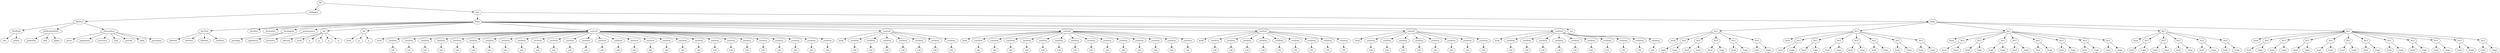 digraph Tree {
	"t0" [label = "TEI"];
	"t1" [label = "teiHeader"];
	"t2" [label = "fileDesc"];
	"t3" [label = "titleStmt"];
	"t4" [label = "title"];
	"t5" [label = "author"];
	"t6" [label = "publicationStmt"];
	"t7" [label = "publisher"];
	"t8" [label = "idno"];
	"t9" [label = "rights"];
	"t10" [label = "SourceDesc"];
	"t11" [label = "genre"];
	"t12" [label = "inspiration"];
	"t13" [label = "structure"];
	"t14" [label = "type"];
	"t15" [label = "periode"];
	"t16" [label = "taille"];
	"t17" [label = "permalien"];
	"t18" [label = "text"];
	"t19" [label = "front"];
	"t20" [label = "docTitle"];
	"t21" [label = "titlePart"];
	"t22" [label = "titlePart"];
	"t23" [label = "titlePart"];
	"t24" [label = "titlePart"];
	"t25" [label = "docDate"];
	"t26" [label = "docAuthor"];
	"t27" [label = "docImprint"];
	"t28" [label = "privilege"];
	"t29" [label = "imprimeur"];
	"t30" [label = "performance"];
	"t31" [label = "premiere"];
	"t32" [label = "div"];
	"t33" [label = "adresse"];
	"t34" [label = "head"];
	"t35" [label = "p"];
	"t36" [label = "p"];
	"t37" [label = "p"];
	"t38" [label = "p"];
	"t39" [label = "div"];
	"t40" [label = "head"];
	"t41" [label = "p"];
	"t42" [label = "p"];
	"t43" [label = "castList"];
	"t44" [label = "head"];
	"t45" [label = "castItem"];
	"t46" [label = "role"];
	"t47" [label = "castItem"];
	"t48" [label = "role"];
	"t49" [label = "castItem"];
	"t50" [label = "role"];
	"t51" [label = "castItem"];
	"t52" [label = "role"];
	"t53" [label = "castItem"];
	"t54" [label = "role"];
	"t55" [label = "castItem"];
	"t56" [label = "role"];
	"t57" [label = "castItem"];
	"t58" [label = "role"];
	"t59" [label = "castItem"];
	"t60" [label = "role"];
	"t61" [label = "castItem"];
	"t62" [label = "role"];
	"t63" [label = "castItem"];
	"t64" [label = "role"];
	"t65" [label = "castItem"];
	"t66" [label = "role"];
	"t67" [label = "castItem"];
	"t68" [label = "role"];
	"t69" [label = "castItem"];
	"t70" [label = "role"];
	"t71" [label = "castItem"];
	"t72" [label = "role"];
	"t73" [label = "castItem"];
	"t74" [label = "role"];
	"t75" [label = "castItem"];
	"t76" [label = "role"];
	"t77" [label = "castItem"];
	"t78" [label = "role"];
	"t79" [label = "castItem"];
	"t80" [label = "role"];
	"t81" [label = "castItem"];
	"t82" [label = "role"];
	"t83" [label = "castItem"];
	"t84" [label = "role"];
	"t85" [label = "castItem"];
	"t86" [label = "role"];
	"t87" [label = "castItem"];
	"t88" [label = "role"];
	"t89" [label = "castItem"];
	"t90" [label = "role"];
	"t91" [label = "castItem"];
	"t92" [label = "role"];
	"t93" [label = "castItem"];
	"t94" [label = "role"];
	"t95" [label = "castItem"];
	"t96" [label = "role"];
	"t97" [label = "castItem"];
	"t98" [label = "role"];
	"t99" [label = "castItem"];
	"t100" [label = "role"];
	"t101" [label = "castList"];
	"t102" [label = "head"];
	"t103" [label = "castItem"];
	"t104" [label = "role"];
	"t105" [label = "castItem"];
	"t106" [label = "role"];
	"t107" [label = "castItem"];
	"t108" [label = "role"];
	"t109" [label = "castItem"];
	"t110" [label = "role"];
	"t111" [label = "castItem"];
	"t112" [label = "role"];
	"t113" [label = "castItem"];
	"t114" [label = "role"];
	"t115" [label = "castItem"];
	"t116" [label = "role"];
	"t117" [label = "castList"];
	"t118" [label = "head"];
	"t119" [label = "castItem"];
	"t120" [label = "role"];
	"t121" [label = "castItem"];
	"t122" [label = "role"];
	"t123" [label = "castItem"];
	"t124" [label = "role"];
	"t125" [label = "castItem"];
	"t126" [label = "role"];
	"t127" [label = "castItem"];
	"t128" [label = "role"];
	"t129" [label = "castItem"];
	"t130" [label = "role"];
	"t131" [label = "castItem"];
	"t132" [label = "role"];
	"t133" [label = "castItem"];
	"t134" [label = "role"];
	"t135" [label = "castItem"];
	"t136" [label = "role"];
	"t137" [label = "castItem"];
	"t138" [label = "role"];
	"t139" [label = "castItem"];
	"t140" [label = "role"];
	"t141" [label = "castItem"];
	"t142" [label = "role"];
	"t143" [label = "castItem"];
	"t144" [label = "role"];
	"t145" [label = "castItem"];
	"t146" [label = "role"];
	"t147" [label = "castList"];
	"t148" [label = "head"];
	"t149" [label = "castItem"];
	"t150" [label = "role"];
	"t151" [label = "castItem"];
	"t152" [label = "role"];
	"t153" [label = "castItem"];
	"t154" [label = "role"];
	"t155" [label = "castItem"];
	"t156" [label = "role"];
	"t157" [label = "castItem"];
	"t158" [label = "role"];
	"t159" [label = "castItem"];
	"t160" [label = "role"];
	"t161" [label = "castItem"];
	"t162" [label = "role"];
	"t163" [label = "castItem"];
	"t164" [label = "role"];
	"t165" [label = "castItem"];
	"t166" [label = "role"];
	"t167" [label = "castList"];
	"t168" [label = "head"];
	"t169" [label = "castItem"];
	"t170" [label = "role"];
	"t171" [label = "castItem"];
	"t172" [label = "role"];
	"t173" [label = "castItem"];
	"t174" [label = "role"];
	"t175" [label = "castItem"];
	"t176" [label = "role"];
	"t177" [label = "castItem"];
	"t178" [label = "role"];
	"t179" [label = "castItem"];
	"t180" [label = "role"];
	"t181" [label = "castItem"];
	"t182" [label = "role"];
	"t183" [label = "castItem"];
	"t184" [label = "role"];
	"t185" [label = "castList"];
	"t186" [label = "head"];
	"t187" [label = "castItem"];
	"t188" [label = "role"];
	"t189" [label = "castItem"];
	"t190" [label = "role"];
	"t191" [label = "castItem"];
	"t192" [label = "role"];
	"t193" [label = "castItem"];
	"t194" [label = "role"];
	"t195" [label = "castItem"];
	"t196" [label = "role"];
	"t197" [label = "castItem"];
	"t198" [label = "role"];
	"t199" [label = "castItem"];
	"t200" [label = "role"];
	"t201" [label = "castItem"];
	"t202" [label = "role"];
	"t203" [label = "castItem"];
	"t204" [label = "role"];
	"t205" [label = "castItem"];
	"t206" [label = "role"];
	"t207" [label = "set"];
	"t208" [label = "body"];
	"t209" [label = "div1"];
	"t210" [label = "head"];
	"t211" [label = "div2"];
	"t212" [label = "head"];
	"t213" [label = "stage"];
	"t214" [label = "div2"];
	"t215" [label = "head"];
	"t216" [label = "stage"];
	"t217" [label = "div2"];
	"t218" [label = "head"];
	"t219" [label = "stage"];
	"t220" [label = "div2"];
	"t221" [label = "head"];
	"t222" [label = "stage"];
	"t223" [label = "div2"];
	"t224" [label = "head"];
	"t225" [label = "stage"];
	"t226" [label = "div1"];
	"t227" [label = "head"];
	"t228" [label = "div2"];
	"t229" [label = "head"];
	"t230" [label = "stage"];
	"t231" [label = "div2"];
	"t232" [label = "head"];
	"t233" [label = "stage"];
	"t234" [label = "div2"];
	"t235" [label = "head"];
	"t236" [label = "stage"];
	"t237" [label = "div2"];
	"t238" [label = "head"];
	"t239" [label = "stage"];
	"t240" [label = "div2"];
	"t241" [label = "head"];
	"t242" [label = "stage"];
	"t243" [label = "div2"];
	"t244" [label = "head"];
	"t245" [label = "stage"];
	"t246" [label = "div2"];
	"t247" [label = "head"];
	"t248" [label = "stage"];
	"t249" [label = "div1"];
	"t250" [label = "head"];
	"t251" [label = "div2"];
	"t252" [label = "head"];
	"t253" [label = "stage"];
	"t254" [label = "div2"];
	"t255" [label = "head"];
	"t256" [label = "stage"];
	"t257" [label = "div2"];
	"t258" [label = "head"];
	"t259" [label = "stage"];
	"t260" [label = "div2"];
	"t261" [label = "head"];
	"t262" [label = "stage"];
	"t263" [label = "div2"];
	"t264" [label = "head"];
	"t265" [label = "stage"];
	"t266" [label = "div2"];
	"t267" [label = "head"];
	"t268" [label = "stage"];
	"t269" [label = "div2"];
	"t270" [label = "head"];
	"t271" [label = "stage"];
	"t272" [label = "div2"];
	"t273" [label = "head"];
	"t274" [label = "stage"];
	"t275" [label = "div1"];
	"t276" [label = "head"];
	"t277" [label = "div2"];
	"t278" [label = "head"];
	"t279" [label = "stage"];
	"t280" [label = "div2"];
	"t281" [label = "head"];
	"t282" [label = "stage"];
	"t283" [label = "div2"];
	"t284" [label = "head"];
	"t285" [label = "stage"];
	"t286" [label = "div2"];
	"t287" [label = "head"];
	"t288" [label = "stage"];
	"t289" [label = "div2"];
	"t290" [label = "head"];
	"t291" [label = "stage"];
	"t292" [label = "div1"];
	"t293" [label = "head"];
	"t294" [label = "div2"];
	"t295" [label = "head"];
	"t296" [label = "stage"];
	"t297" [label = "div2"];
	"t298" [label = "head"];
	"t299" [label = "stage"];
	"t300" [label = "div2"];
	"t301" [label = "head"];
	"t302" [label = "stage"];
	"t303" [label = "div2"];
	"t304" [label = "head"];
	"t305" [label = "stage"];
	"t306" [label = "div2"];
	"t307" [label = "head"];
	"t308" [label = "stage"];
	"t309" [label = "div2"];
	"t310" [label = "head"];
	"t311" [label = "stage"];
	"t312" [label = "div2"];
	"t313" [label = "head"];
	"t314" [label = "stage"];
	"t315" [label = "div2"];
	"t316" [label = "head"];
	"t317" [label = "stage"];
	"t318" [label = "div2"];
	"t319" [label = "head"];
	"t320" [label = "stage"];
	"t321" [label = "div2"];
	"t322" [label = "head"];
	"t323" [label = "stage"];
	"t324" [label = "div2"];
	"t325" [label = "head"];
	"t326" [label = "stage"];
	"t0" -> "t1";
	"t1" -> "t2";
	"t2" -> "t3";
	"t3" -> "t4";
	"t3" -> "t5";
	"t2" -> "t6";
	"t6" -> "t7";
	"t6" -> "t8";
	"t6" -> "t9";
	"t2" -> "t10";
	"t10" -> "t11";
	"t10" -> "t12";
	"t10" -> "t13";
	"t10" -> "t14";
	"t10" -> "t15";
	"t10" -> "t16";
	"t10" -> "t17";
	"t0" -> "t18";
	"t18" -> "t19";
	"t19" -> "t20";
	"t20" -> "t21";
	"t20" -> "t22";
	"t20" -> "t23";
	"t20" -> "t24";
	"t19" -> "t25";
	"t19" -> "t26";
	"t19" -> "t27";
	"t27" -> "t28";
	"t27" -> "t29";
	"t19" -> "t30";
	"t30" -> "t31";
	"t19" -> "t32";
	"t32" -> "t33";
	"t32" -> "t34";
	"t32" -> "t35";
	"t32" -> "t36";
	"t32" -> "t37";
	"t32" -> "t38";
	"t19" -> "t39";
	"t39" -> "t40";
	"t39" -> "t41";
	"t39" -> "t42";
	"t19" -> "t43";
	"t43" -> "t44";
	"t43" -> "t45";
	"t45" -> "t46";
	"t43" -> "t47";
	"t47" -> "t48";
	"t43" -> "t49";
	"t49" -> "t50";
	"t43" -> "t51";
	"t51" -> "t52";
	"t43" -> "t53";
	"t53" -> "t54";
	"t43" -> "t55";
	"t55" -> "t56";
	"t43" -> "t57";
	"t57" -> "t58";
	"t43" -> "t59";
	"t59" -> "t60";
	"t43" -> "t61";
	"t61" -> "t62";
	"t43" -> "t63";
	"t63" -> "t64";
	"t43" -> "t65";
	"t65" -> "t66";
	"t43" -> "t67";
	"t67" -> "t68";
	"t43" -> "t69";
	"t69" -> "t70";
	"t43" -> "t71";
	"t71" -> "t72";
	"t43" -> "t73";
	"t73" -> "t74";
	"t43" -> "t75";
	"t75" -> "t76";
	"t43" -> "t77";
	"t77" -> "t78";
	"t43" -> "t79";
	"t79" -> "t80";
	"t43" -> "t81";
	"t81" -> "t82";
	"t43" -> "t83";
	"t83" -> "t84";
	"t43" -> "t85";
	"t85" -> "t86";
	"t43" -> "t87";
	"t87" -> "t88";
	"t43" -> "t89";
	"t89" -> "t90";
	"t43" -> "t91";
	"t91" -> "t92";
	"t43" -> "t93";
	"t93" -> "t94";
	"t43" -> "t95";
	"t95" -> "t96";
	"t43" -> "t97";
	"t97" -> "t98";
	"t43" -> "t99";
	"t99" -> "t100";
	"t19" -> "t101";
	"t101" -> "t102";
	"t101" -> "t103";
	"t103" -> "t104";
	"t101" -> "t105";
	"t105" -> "t106";
	"t101" -> "t107";
	"t107" -> "t108";
	"t101" -> "t109";
	"t109" -> "t110";
	"t101" -> "t111";
	"t111" -> "t112";
	"t101" -> "t113";
	"t113" -> "t114";
	"t101" -> "t115";
	"t115" -> "t116";
	"t19" -> "t117";
	"t117" -> "t118";
	"t117" -> "t119";
	"t119" -> "t120";
	"t117" -> "t121";
	"t121" -> "t122";
	"t117" -> "t123";
	"t123" -> "t124";
	"t117" -> "t125";
	"t125" -> "t126";
	"t117" -> "t127";
	"t127" -> "t128";
	"t117" -> "t129";
	"t129" -> "t130";
	"t117" -> "t131";
	"t131" -> "t132";
	"t117" -> "t133";
	"t133" -> "t134";
	"t117" -> "t135";
	"t135" -> "t136";
	"t117" -> "t137";
	"t137" -> "t138";
	"t117" -> "t139";
	"t139" -> "t140";
	"t117" -> "t141";
	"t141" -> "t142";
	"t117" -> "t143";
	"t143" -> "t144";
	"t117" -> "t145";
	"t145" -> "t146";
	"t19" -> "t147";
	"t147" -> "t148";
	"t147" -> "t149";
	"t149" -> "t150";
	"t147" -> "t151";
	"t151" -> "t152";
	"t147" -> "t153";
	"t153" -> "t154";
	"t147" -> "t155";
	"t155" -> "t156";
	"t147" -> "t157";
	"t157" -> "t158";
	"t147" -> "t159";
	"t159" -> "t160";
	"t147" -> "t161";
	"t161" -> "t162";
	"t147" -> "t163";
	"t163" -> "t164";
	"t147" -> "t165";
	"t165" -> "t166";
	"t19" -> "t167";
	"t167" -> "t168";
	"t167" -> "t169";
	"t169" -> "t170";
	"t167" -> "t171";
	"t171" -> "t172";
	"t167" -> "t173";
	"t173" -> "t174";
	"t167" -> "t175";
	"t175" -> "t176";
	"t167" -> "t177";
	"t177" -> "t178";
	"t167" -> "t179";
	"t179" -> "t180";
	"t167" -> "t181";
	"t181" -> "t182";
	"t167" -> "t183";
	"t183" -> "t184";
	"t19" -> "t185";
	"t185" -> "t186";
	"t185" -> "t187";
	"t187" -> "t188";
	"t185" -> "t189";
	"t189" -> "t190";
	"t185" -> "t191";
	"t191" -> "t192";
	"t185" -> "t193";
	"t193" -> "t194";
	"t185" -> "t195";
	"t195" -> "t196";
	"t185" -> "t197";
	"t197" -> "t198";
	"t185" -> "t199";
	"t199" -> "t200";
	"t185" -> "t201";
	"t201" -> "t202";
	"t185" -> "t203";
	"t203" -> "t204";
	"t185" -> "t205";
	"t205" -> "t206";
	"t19" -> "t207";
	"t18" -> "t208";
	"t208" -> "t209";
	"t209" -> "t210";
	"t209" -> "t211";
	"t211" -> "t212";
	"t211" -> "t213";
	"t209" -> "t214";
	"t214" -> "t215";
	"t214" -> "t216";
	"t209" -> "t217";
	"t217" -> "t218";
	"t217" -> "t219";
	"t209" -> "t220";
	"t220" -> "t221";
	"t220" -> "t222";
	"t209" -> "t223";
	"t223" -> "t224";
	"t223" -> "t225";
	"t208" -> "t226";
	"t226" -> "t227";
	"t226" -> "t228";
	"t228" -> "t229";
	"t228" -> "t230";
	"t226" -> "t231";
	"t231" -> "t232";
	"t231" -> "t233";
	"t226" -> "t234";
	"t234" -> "t235";
	"t234" -> "t236";
	"t226" -> "t237";
	"t237" -> "t238";
	"t237" -> "t239";
	"t226" -> "t240";
	"t240" -> "t241";
	"t240" -> "t242";
	"t226" -> "t243";
	"t243" -> "t244";
	"t243" -> "t245";
	"t226" -> "t246";
	"t246" -> "t247";
	"t246" -> "t248";
	"t208" -> "t249";
	"t249" -> "t250";
	"t249" -> "t251";
	"t251" -> "t252";
	"t251" -> "t253";
	"t249" -> "t254";
	"t254" -> "t255";
	"t254" -> "t256";
	"t249" -> "t257";
	"t257" -> "t258";
	"t257" -> "t259";
	"t249" -> "t260";
	"t260" -> "t261";
	"t260" -> "t262";
	"t249" -> "t263";
	"t263" -> "t264";
	"t263" -> "t265";
	"t249" -> "t266";
	"t266" -> "t267";
	"t266" -> "t268";
	"t249" -> "t269";
	"t269" -> "t270";
	"t269" -> "t271";
	"t249" -> "t272";
	"t272" -> "t273";
	"t272" -> "t274";
	"t208" -> "t275";
	"t275" -> "t276";
	"t275" -> "t277";
	"t277" -> "t278";
	"t277" -> "t279";
	"t275" -> "t280";
	"t280" -> "t281";
	"t280" -> "t282";
	"t275" -> "t283";
	"t283" -> "t284";
	"t283" -> "t285";
	"t275" -> "t286";
	"t286" -> "t287";
	"t286" -> "t288";
	"t275" -> "t289";
	"t289" -> "t290";
	"t289" -> "t291";
	"t208" -> "t292";
	"t292" -> "t293";
	"t292" -> "t294";
	"t294" -> "t295";
	"t294" -> "t296";
	"t292" -> "t297";
	"t297" -> "t298";
	"t297" -> "t299";
	"t292" -> "t300";
	"t300" -> "t301";
	"t300" -> "t302";
	"t292" -> "t303";
	"t303" -> "t304";
	"t303" -> "t305";
	"t292" -> "t306";
	"t306" -> "t307";
	"t306" -> "t308";
	"t292" -> "t309";
	"t309" -> "t310";
	"t309" -> "t311";
	"t292" -> "t312";
	"t312" -> "t313";
	"t312" -> "t314";
	"t292" -> "t315";
	"t315" -> "t316";
	"t315" -> "t317";
	"t292" -> "t318";
	"t318" -> "t319";
	"t318" -> "t320";
	"t292" -> "t321";
	"t321" -> "t322";
	"t321" -> "t323";
	"t292" -> "t324";
	"t324" -> "t325";
	"t324" -> "t326";
}
